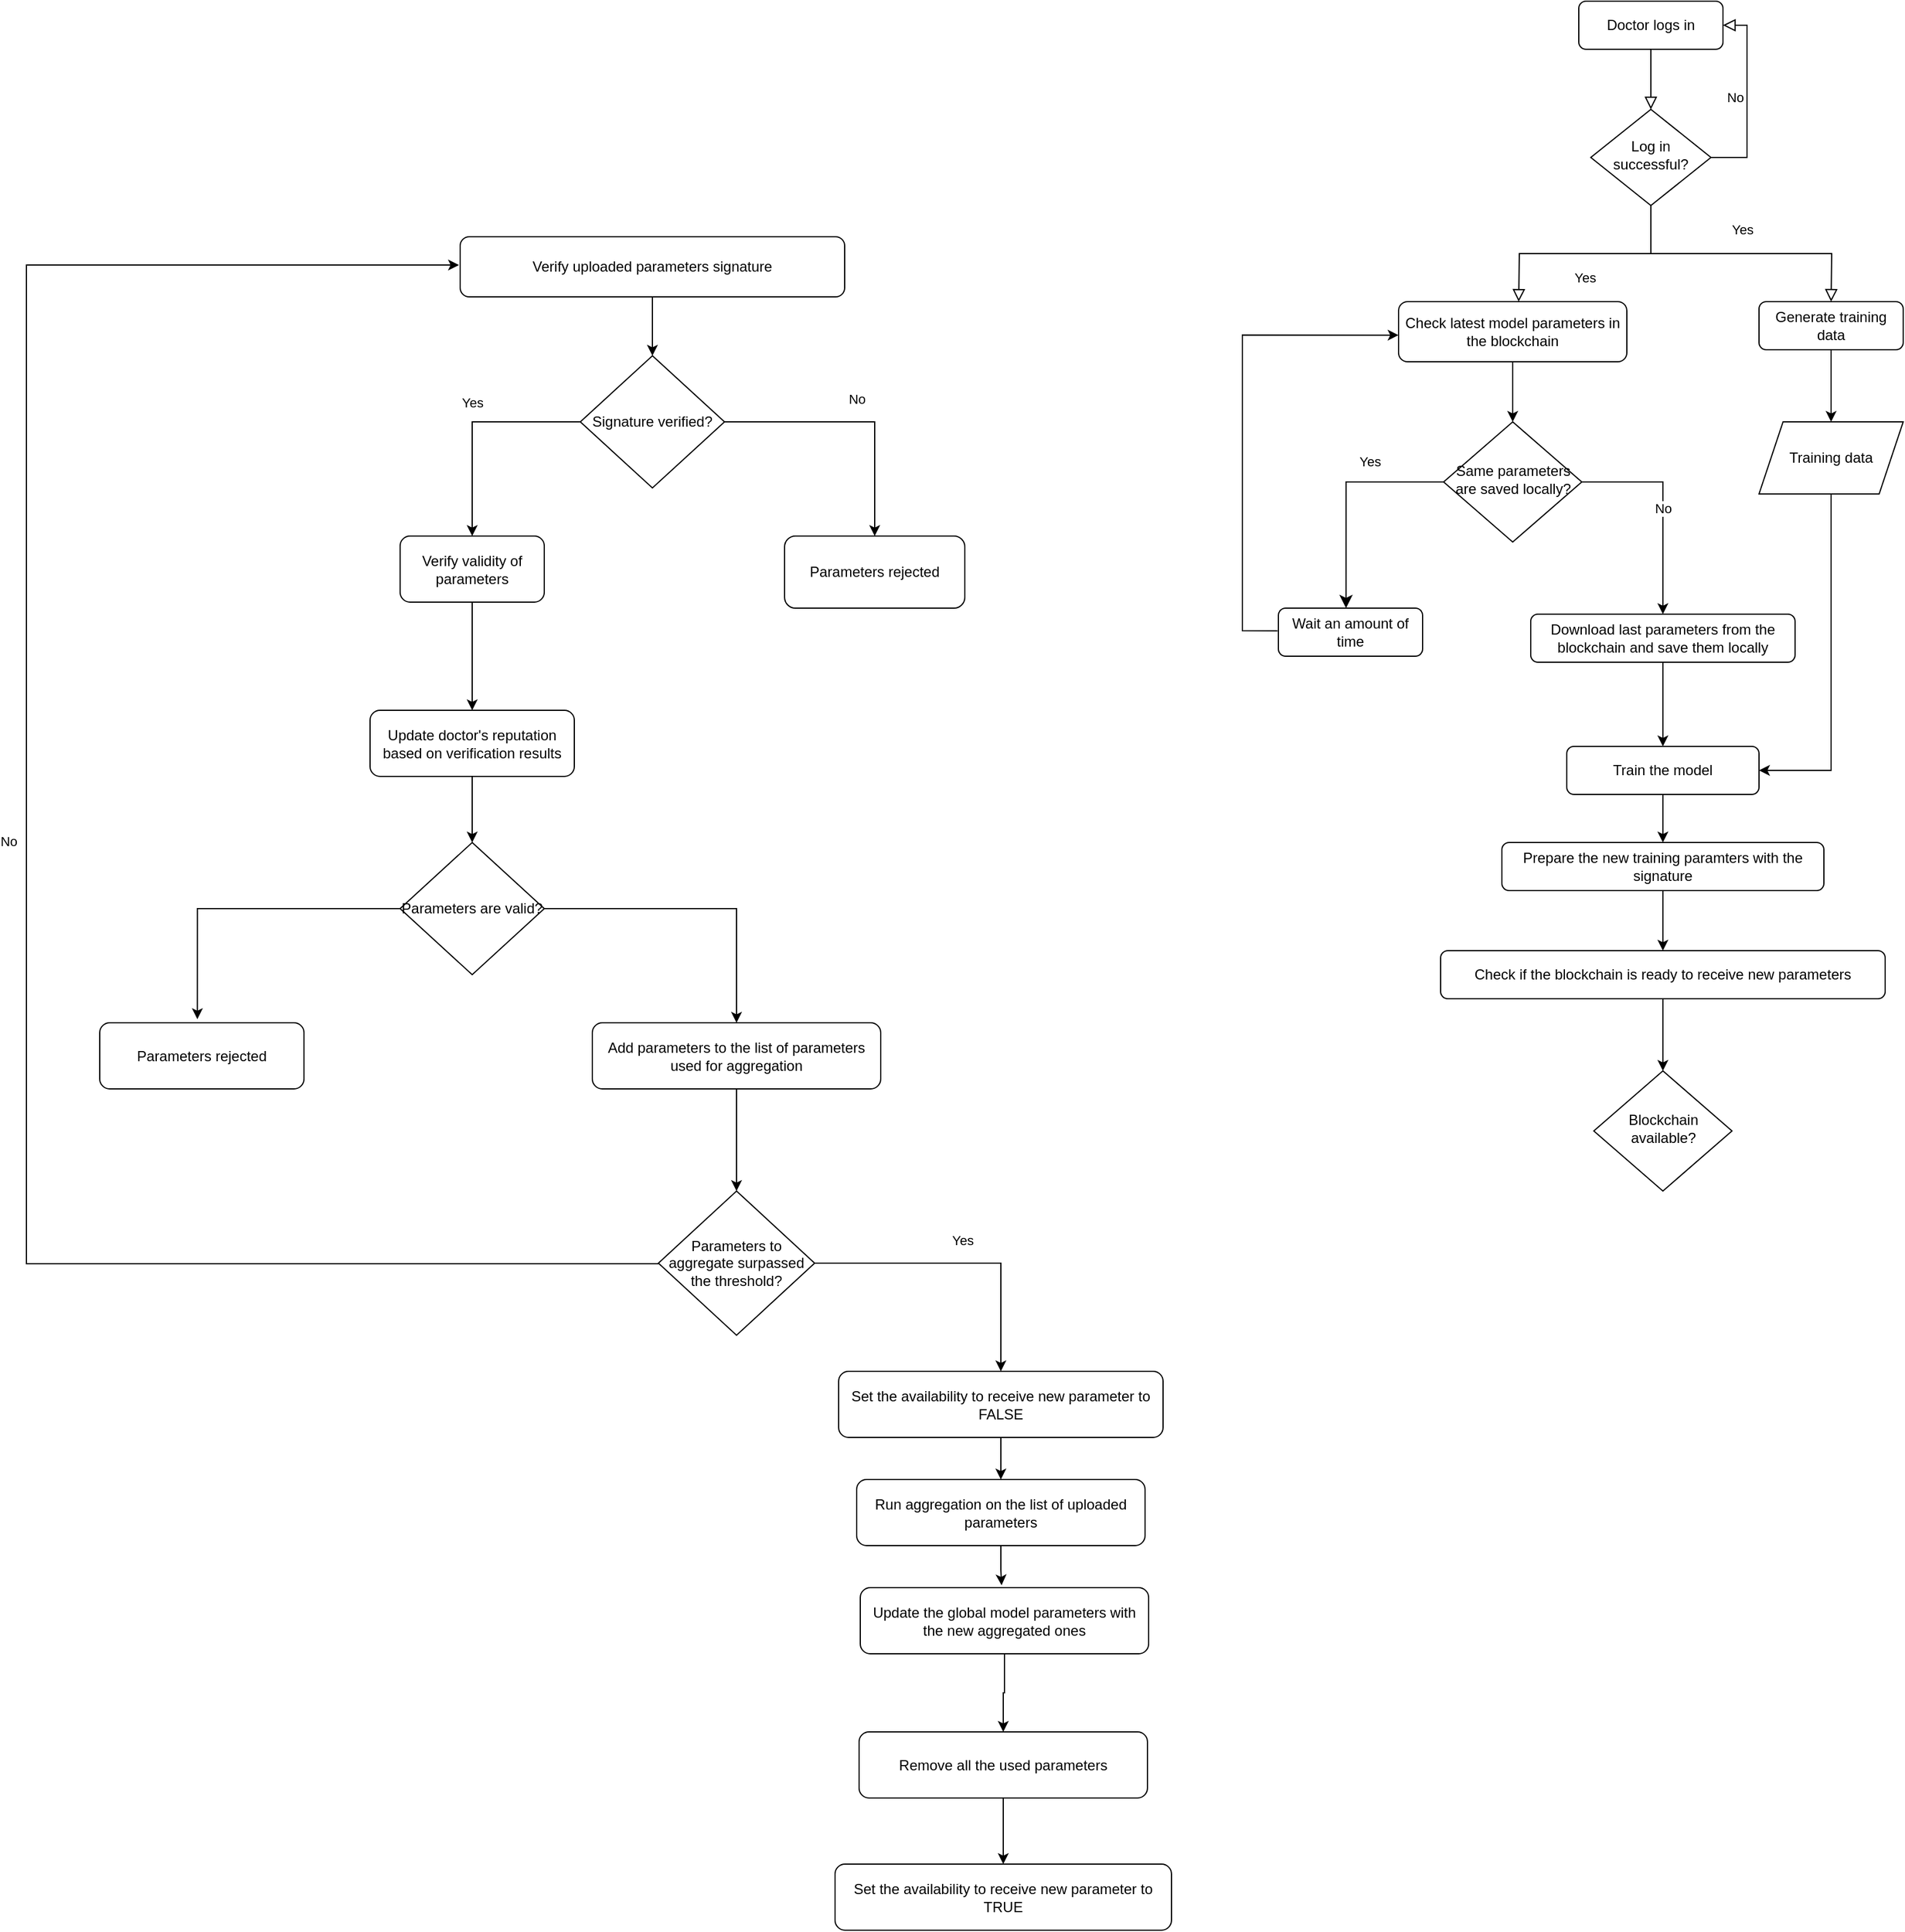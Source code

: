 <mxfile version="21.5.0" type="github">
  <diagram id="C5RBs43oDa-KdzZeNtuy" name="Page-1">
    <mxGraphModel dx="4522" dy="1520" grid="1" gridSize="10" guides="1" tooltips="1" connect="1" arrows="1" fold="1" page="1" pageScale="1" pageWidth="827" pageHeight="1169" math="0" shadow="0">
      <root>
        <mxCell id="WIyWlLk6GJQsqaUBKTNV-0" />
        <mxCell id="WIyWlLk6GJQsqaUBKTNV-1" parent="WIyWlLk6GJQsqaUBKTNV-0" />
        <mxCell id="WIyWlLk6GJQsqaUBKTNV-2" value="" style="rounded=0;html=1;jettySize=auto;orthogonalLoop=1;fontSize=11;endArrow=block;endFill=0;endSize=8;strokeWidth=1;shadow=0;labelBackgroundColor=none;edgeStyle=orthogonalEdgeStyle;" parent="WIyWlLk6GJQsqaUBKTNV-1" source="WIyWlLk6GJQsqaUBKTNV-3" target="WIyWlLk6GJQsqaUBKTNV-6" edge="1">
          <mxGeometry relative="1" as="geometry" />
        </mxCell>
        <mxCell id="WIyWlLk6GJQsqaUBKTNV-3" value="Doctor logs in" style="rounded=1;whiteSpace=wrap;html=1;fontSize=12;glass=0;strokeWidth=1;shadow=0;" parent="WIyWlLk6GJQsqaUBKTNV-1" vertex="1">
          <mxGeometry x="321" y="80" width="120" height="40" as="geometry" />
        </mxCell>
        <mxCell id="WIyWlLk6GJQsqaUBKTNV-4" value="Yes" style="rounded=0;html=1;jettySize=auto;orthogonalLoop=1;fontSize=11;endArrow=block;endFill=0;endSize=8;strokeWidth=1;shadow=0;labelBackgroundColor=none;edgeStyle=orthogonalEdgeStyle;exitX=0.5;exitY=1;exitDx=0;exitDy=0;" parent="WIyWlLk6GJQsqaUBKTNV-1" source="WIyWlLk6GJQsqaUBKTNV-6" edge="1">
          <mxGeometry y="20" relative="1" as="geometry">
            <mxPoint as="offset" />
            <mxPoint x="531" y="330" as="targetPoint" />
          </mxGeometry>
        </mxCell>
        <mxCell id="WIyWlLk6GJQsqaUBKTNV-5" value="No" style="edgeStyle=orthogonalEdgeStyle;rounded=0;html=1;jettySize=auto;orthogonalLoop=1;fontSize=11;endArrow=block;endFill=0;endSize=8;strokeWidth=1;shadow=0;labelBackgroundColor=none;entryX=1;entryY=0.5;entryDx=0;entryDy=0;" parent="WIyWlLk6GJQsqaUBKTNV-1" target="WIyWlLk6GJQsqaUBKTNV-3" edge="1">
          <mxGeometry y="10" relative="1" as="geometry">
            <mxPoint as="offset" />
            <mxPoint x="430.999" y="210.023" as="sourcePoint" />
            <mxPoint x="490.97" y="140" as="targetPoint" />
            <Array as="points">
              <mxPoint x="461" y="210" />
              <mxPoint x="461" y="100" />
            </Array>
          </mxGeometry>
        </mxCell>
        <mxCell id="WIyWlLk6GJQsqaUBKTNV-6" value="Log in successful?" style="rhombus;whiteSpace=wrap;html=1;shadow=0;fontFamily=Helvetica;fontSize=12;align=center;strokeWidth=1;spacing=6;spacingTop=-4;" parent="WIyWlLk6GJQsqaUBKTNV-1" vertex="1">
          <mxGeometry x="331" y="170" width="100" height="80" as="geometry" />
        </mxCell>
        <mxCell id="_AjF4Cdxy0v_PtBoaZ_c-1" value="" style="edgeStyle=orthogonalEdgeStyle;rounded=0;orthogonalLoop=1;jettySize=auto;html=1;" edge="1" parent="WIyWlLk6GJQsqaUBKTNV-1" source="WIyWlLk6GJQsqaUBKTNV-12" target="_AjF4Cdxy0v_PtBoaZ_c-0">
          <mxGeometry relative="1" as="geometry" />
        </mxCell>
        <mxCell id="WIyWlLk6GJQsqaUBKTNV-12" value="Generate training data" style="rounded=1;whiteSpace=wrap;html=1;fontSize=12;glass=0;strokeWidth=1;shadow=0;" parent="WIyWlLk6GJQsqaUBKTNV-1" vertex="1">
          <mxGeometry x="471" y="330" width="120" height="40" as="geometry" />
        </mxCell>
        <mxCell id="_AjF4Cdxy0v_PtBoaZ_c-24" style="edgeStyle=orthogonalEdgeStyle;rounded=0;orthogonalLoop=1;jettySize=auto;html=1;entryX=1;entryY=0.5;entryDx=0;entryDy=0;" edge="1" parent="WIyWlLk6GJQsqaUBKTNV-1" source="_AjF4Cdxy0v_PtBoaZ_c-0" target="_AjF4Cdxy0v_PtBoaZ_c-22">
          <mxGeometry relative="1" as="geometry" />
        </mxCell>
        <mxCell id="_AjF4Cdxy0v_PtBoaZ_c-0" value="Training data" style="shape=parallelogram;perimeter=parallelogramPerimeter;whiteSpace=wrap;html=1;fixedSize=1;" vertex="1" parent="WIyWlLk6GJQsqaUBKTNV-1">
          <mxGeometry x="471" y="430" width="120" height="60" as="geometry" />
        </mxCell>
        <mxCell id="_AjF4Cdxy0v_PtBoaZ_c-7" value="" style="edgeStyle=orthogonalEdgeStyle;rounded=0;orthogonalLoop=1;jettySize=auto;html=1;" edge="1" parent="WIyWlLk6GJQsqaUBKTNV-1" source="_AjF4Cdxy0v_PtBoaZ_c-2" target="_AjF4Cdxy0v_PtBoaZ_c-6">
          <mxGeometry relative="1" as="geometry" />
        </mxCell>
        <mxCell id="_AjF4Cdxy0v_PtBoaZ_c-2" value="Check latest model parameters in the blockchain" style="rounded=1;whiteSpace=wrap;html=1;fontSize=12;glass=0;strokeWidth=1;shadow=0;" vertex="1" parent="WIyWlLk6GJQsqaUBKTNV-1">
          <mxGeometry x="171" y="330" width="190" height="50" as="geometry" />
        </mxCell>
        <mxCell id="_AjF4Cdxy0v_PtBoaZ_c-20" value="No" style="edgeStyle=orthogonalEdgeStyle;rounded=0;orthogonalLoop=1;jettySize=auto;html=1;entryX=0.5;entryY=0;entryDx=0;entryDy=0;exitX=1;exitY=0.5;exitDx=0;exitDy=0;" edge="1" parent="WIyWlLk6GJQsqaUBKTNV-1" source="_AjF4Cdxy0v_PtBoaZ_c-6" target="_AjF4Cdxy0v_PtBoaZ_c-18">
          <mxGeometry relative="1" as="geometry">
            <mxPoint x="401" y="530" as="targetPoint" />
          </mxGeometry>
        </mxCell>
        <mxCell id="_AjF4Cdxy0v_PtBoaZ_c-6" value="Same parameters are saved locally?" style="rhombus;whiteSpace=wrap;html=1;shadow=0;fontFamily=Helvetica;fontSize=12;align=center;strokeWidth=1;spacing=6;spacingTop=-4;" vertex="1" parent="WIyWlLk6GJQsqaUBKTNV-1">
          <mxGeometry x="208.5" y="430" width="115" height="100" as="geometry" />
        </mxCell>
        <mxCell id="_AjF4Cdxy0v_PtBoaZ_c-15" style="edgeStyle=orthogonalEdgeStyle;rounded=0;orthogonalLoop=1;jettySize=auto;html=1;exitX=-0.006;exitY=0.471;exitDx=0;exitDy=0;exitPerimeter=0;" edge="1" parent="WIyWlLk6GJQsqaUBKTNV-1" source="_AjF4Cdxy0v_PtBoaZ_c-8">
          <mxGeometry relative="1" as="geometry">
            <mxPoint x="60.99" y="602.5" as="sourcePoint" />
            <mxPoint x="171" y="357.82" as="targetPoint" />
            <Array as="points">
              <mxPoint x="41" y="604" />
              <mxPoint x="41" y="358" />
            </Array>
          </mxGeometry>
        </mxCell>
        <mxCell id="_AjF4Cdxy0v_PtBoaZ_c-8" value="Wait an amount of time" style="rounded=1;whiteSpace=wrap;html=1;fontSize=12;glass=0;strokeWidth=1;shadow=0;" vertex="1" parent="WIyWlLk6GJQsqaUBKTNV-1">
          <mxGeometry x="71" y="585" width="120" height="40" as="geometry" />
        </mxCell>
        <mxCell id="_AjF4Cdxy0v_PtBoaZ_c-12" value="Yes" style="rounded=0;html=1;jettySize=auto;orthogonalLoop=1;fontSize=11;endArrow=classic;endFill=1;endSize=8;strokeWidth=1;shadow=0;labelBackgroundColor=none;edgeStyle=orthogonalEdgeStyle;exitX=0;exitY=0.5;exitDx=0;exitDy=0;entryX=0.469;entryY=0;entryDx=0;entryDy=0;entryPerimeter=0;labelPosition=center;verticalLabelPosition=top;align=center;verticalAlign=bottom;spacingBottom=20;" edge="1" parent="WIyWlLk6GJQsqaUBKTNV-1" source="_AjF4Cdxy0v_PtBoaZ_c-6" target="_AjF4Cdxy0v_PtBoaZ_c-8">
          <mxGeometry y="20" relative="1" as="geometry">
            <mxPoint as="offset" />
            <mxPoint x="20.47" y="480" as="sourcePoint" />
            <mxPoint x="170.47" y="560" as="targetPoint" />
          </mxGeometry>
        </mxCell>
        <mxCell id="_AjF4Cdxy0v_PtBoaZ_c-17" value="Yes" style="rounded=0;html=1;jettySize=auto;orthogonalLoop=1;fontSize=11;endArrow=block;endFill=0;endSize=8;strokeWidth=1;shadow=0;labelBackgroundColor=none;edgeStyle=orthogonalEdgeStyle;exitX=0.5;exitY=1;exitDx=0;exitDy=0;" edge="1" parent="WIyWlLk6GJQsqaUBKTNV-1" source="WIyWlLk6GJQsqaUBKTNV-6">
          <mxGeometry y="20" relative="1" as="geometry">
            <mxPoint as="offset" />
            <mxPoint x="121" y="250" as="sourcePoint" />
            <mxPoint x="271" y="330" as="targetPoint" />
          </mxGeometry>
        </mxCell>
        <mxCell id="_AjF4Cdxy0v_PtBoaZ_c-23" value="" style="edgeStyle=orthogonalEdgeStyle;rounded=0;orthogonalLoop=1;jettySize=auto;html=1;" edge="1" parent="WIyWlLk6GJQsqaUBKTNV-1" source="_AjF4Cdxy0v_PtBoaZ_c-18" target="_AjF4Cdxy0v_PtBoaZ_c-22">
          <mxGeometry relative="1" as="geometry" />
        </mxCell>
        <mxCell id="_AjF4Cdxy0v_PtBoaZ_c-18" value="Download last parameters from the blockchain and save them locally" style="rounded=1;whiteSpace=wrap;html=1;fontSize=12;glass=0;strokeWidth=1;shadow=0;" vertex="1" parent="WIyWlLk6GJQsqaUBKTNV-1">
          <mxGeometry x="281" y="590" width="220" height="40" as="geometry" />
        </mxCell>
        <mxCell id="_AjF4Cdxy0v_PtBoaZ_c-26" value="" style="edgeStyle=orthogonalEdgeStyle;rounded=0;orthogonalLoop=1;jettySize=auto;html=1;" edge="1" parent="WIyWlLk6GJQsqaUBKTNV-1" source="_AjF4Cdxy0v_PtBoaZ_c-63" target="_AjF4Cdxy0v_PtBoaZ_c-25">
          <mxGeometry relative="1" as="geometry" />
        </mxCell>
        <mxCell id="_AjF4Cdxy0v_PtBoaZ_c-22" value="Train the model" style="rounded=1;whiteSpace=wrap;html=1;fontSize=12;glass=0;strokeWidth=1;shadow=0;" vertex="1" parent="WIyWlLk6GJQsqaUBKTNV-1">
          <mxGeometry x="311" y="700" width="160" height="40" as="geometry" />
        </mxCell>
        <mxCell id="_AjF4Cdxy0v_PtBoaZ_c-62" value="" style="edgeStyle=orthogonalEdgeStyle;rounded=0;orthogonalLoop=1;jettySize=auto;html=1;" edge="1" parent="WIyWlLk6GJQsqaUBKTNV-1" source="_AjF4Cdxy0v_PtBoaZ_c-25" target="_AjF4Cdxy0v_PtBoaZ_c-61">
          <mxGeometry relative="1" as="geometry" />
        </mxCell>
        <mxCell id="_AjF4Cdxy0v_PtBoaZ_c-25" value="Check if the blockchain is ready to receive new parameters" style="rounded=1;whiteSpace=wrap;html=1;fontSize=12;glass=0;strokeWidth=1;shadow=0;" vertex="1" parent="WIyWlLk6GJQsqaUBKTNV-1">
          <mxGeometry x="206" y="870" width="370" height="40" as="geometry" />
        </mxCell>
        <mxCell id="_AjF4Cdxy0v_PtBoaZ_c-30" value="" style="edgeStyle=orthogonalEdgeStyle;rounded=0;orthogonalLoop=1;jettySize=auto;html=1;" edge="1" parent="WIyWlLk6GJQsqaUBKTNV-1" source="_AjF4Cdxy0v_PtBoaZ_c-27" target="_AjF4Cdxy0v_PtBoaZ_c-29">
          <mxGeometry relative="1" as="geometry" />
        </mxCell>
        <mxCell id="_AjF4Cdxy0v_PtBoaZ_c-27" value="Verify uploaded parameters signature" style="rounded=1;whiteSpace=wrap;html=1;fontSize=12;glass=0;strokeWidth=1;shadow=0;" vertex="1" parent="WIyWlLk6GJQsqaUBKTNV-1">
          <mxGeometry x="-610" y="276" width="320" height="50" as="geometry" />
        </mxCell>
        <mxCell id="_AjF4Cdxy0v_PtBoaZ_c-32" value="No" style="edgeStyle=orthogonalEdgeStyle;rounded=0;orthogonalLoop=1;jettySize=auto;html=1;labelPosition=center;verticalLabelPosition=top;align=center;verticalAlign=bottom;spacingBottom=10;" edge="1" parent="WIyWlLk6GJQsqaUBKTNV-1" source="_AjF4Cdxy0v_PtBoaZ_c-29" target="_AjF4Cdxy0v_PtBoaZ_c-31">
          <mxGeometry relative="1" as="geometry">
            <mxPoint x="-279.963" y="525" as="targetPoint" />
          </mxGeometry>
        </mxCell>
        <mxCell id="_AjF4Cdxy0v_PtBoaZ_c-34" value="Yes" style="edgeStyle=orthogonalEdgeStyle;rounded=0;orthogonalLoop=1;jettySize=auto;html=1;entryX=0.5;entryY=0;entryDx=0;entryDy=0;labelPosition=center;verticalLabelPosition=top;align=center;verticalAlign=bottom;spacingBottom=10;" edge="1" parent="WIyWlLk6GJQsqaUBKTNV-1" source="_AjF4Cdxy0v_PtBoaZ_c-29" target="_AjF4Cdxy0v_PtBoaZ_c-33">
          <mxGeometry relative="1" as="geometry" />
        </mxCell>
        <mxCell id="_AjF4Cdxy0v_PtBoaZ_c-29" value="Signature verified?" style="rhombus;whiteSpace=wrap;html=1;" vertex="1" parent="WIyWlLk6GJQsqaUBKTNV-1">
          <mxGeometry x="-510" y="375" width="120" height="110" as="geometry" />
        </mxCell>
        <mxCell id="_AjF4Cdxy0v_PtBoaZ_c-31" value="Parameters rejected" style="rounded=1;whiteSpace=wrap;html=1;" vertex="1" parent="WIyWlLk6GJQsqaUBKTNV-1">
          <mxGeometry x="-340" y="525" width="150" height="60" as="geometry" />
        </mxCell>
        <mxCell id="_AjF4Cdxy0v_PtBoaZ_c-38" value="" style="edgeStyle=orthogonalEdgeStyle;rounded=0;orthogonalLoop=1;jettySize=auto;html=1;entryX=0.5;entryY=0;entryDx=0;entryDy=0;" edge="1" parent="WIyWlLk6GJQsqaUBKTNV-1" source="_AjF4Cdxy0v_PtBoaZ_c-33" target="_AjF4Cdxy0v_PtBoaZ_c-39">
          <mxGeometry relative="1" as="geometry">
            <mxPoint x="-600" y="650.0" as="targetPoint" />
          </mxGeometry>
        </mxCell>
        <mxCell id="_AjF4Cdxy0v_PtBoaZ_c-33" value="Verify validity of parameters" style="rounded=1;whiteSpace=wrap;html=1;" vertex="1" parent="WIyWlLk6GJQsqaUBKTNV-1">
          <mxGeometry x="-660" y="525" width="120" height="55" as="geometry" />
        </mxCell>
        <mxCell id="_AjF4Cdxy0v_PtBoaZ_c-43" value="" style="edgeStyle=orthogonalEdgeStyle;rounded=0;orthogonalLoop=1;jettySize=auto;html=1;" edge="1" parent="WIyWlLk6GJQsqaUBKTNV-1" source="_AjF4Cdxy0v_PtBoaZ_c-39" target="_AjF4Cdxy0v_PtBoaZ_c-40">
          <mxGeometry relative="1" as="geometry" />
        </mxCell>
        <mxCell id="_AjF4Cdxy0v_PtBoaZ_c-39" value="Update doctor&#39;s reputation based on verification results" style="rounded=1;whiteSpace=wrap;html=1;" vertex="1" parent="WIyWlLk6GJQsqaUBKTNV-1">
          <mxGeometry x="-685" y="670" width="170" height="55" as="geometry" />
        </mxCell>
        <mxCell id="_AjF4Cdxy0v_PtBoaZ_c-44" style="edgeStyle=orthogonalEdgeStyle;rounded=0;orthogonalLoop=1;jettySize=auto;html=1;entryX=0.478;entryY=-0.055;entryDx=0;entryDy=0;entryPerimeter=0;exitX=0;exitY=0.5;exitDx=0;exitDy=0;" edge="1" parent="WIyWlLk6GJQsqaUBKTNV-1" source="_AjF4Cdxy0v_PtBoaZ_c-40" target="_AjF4Cdxy0v_PtBoaZ_c-42">
          <mxGeometry relative="1" as="geometry" />
        </mxCell>
        <mxCell id="_AjF4Cdxy0v_PtBoaZ_c-45" style="edgeStyle=orthogonalEdgeStyle;rounded=0;orthogonalLoop=1;jettySize=auto;html=1;exitX=1;exitY=0.5;exitDx=0;exitDy=0;entryX=0.5;entryY=0;entryDx=0;entryDy=0;" edge="1" parent="WIyWlLk6GJQsqaUBKTNV-1" source="_AjF4Cdxy0v_PtBoaZ_c-40" target="_AjF4Cdxy0v_PtBoaZ_c-41">
          <mxGeometry relative="1" as="geometry" />
        </mxCell>
        <mxCell id="_AjF4Cdxy0v_PtBoaZ_c-40" value="Parameters are valid?" style="rhombus;whiteSpace=wrap;html=1;" vertex="1" parent="WIyWlLk6GJQsqaUBKTNV-1">
          <mxGeometry x="-660" y="780" width="120" height="110" as="geometry" />
        </mxCell>
        <mxCell id="_AjF4Cdxy0v_PtBoaZ_c-48" value="" style="edgeStyle=orthogonalEdgeStyle;rounded=0;orthogonalLoop=1;jettySize=auto;html=1;" edge="1" parent="WIyWlLk6GJQsqaUBKTNV-1" source="_AjF4Cdxy0v_PtBoaZ_c-41" target="_AjF4Cdxy0v_PtBoaZ_c-47">
          <mxGeometry relative="1" as="geometry" />
        </mxCell>
        <mxCell id="_AjF4Cdxy0v_PtBoaZ_c-41" value="Add parameters to the list of parameters used for aggregation" style="rounded=1;whiteSpace=wrap;html=1;" vertex="1" parent="WIyWlLk6GJQsqaUBKTNV-1">
          <mxGeometry x="-500" y="930" width="240" height="55" as="geometry" />
        </mxCell>
        <mxCell id="_AjF4Cdxy0v_PtBoaZ_c-42" value="Parameters rejected" style="rounded=1;whiteSpace=wrap;html=1;" vertex="1" parent="WIyWlLk6GJQsqaUBKTNV-1">
          <mxGeometry x="-910" y="930" width="170" height="55" as="geometry" />
        </mxCell>
        <mxCell id="_AjF4Cdxy0v_PtBoaZ_c-50" value="Yes" style="edgeStyle=orthogonalEdgeStyle;rounded=0;orthogonalLoop=1;jettySize=auto;html=1;entryX=0.5;entryY=0;entryDx=0;entryDy=0;labelPosition=center;verticalLabelPosition=top;align=center;verticalAlign=bottom;spacingBottom=10;" edge="1" parent="WIyWlLk6GJQsqaUBKTNV-1" source="_AjF4Cdxy0v_PtBoaZ_c-47" target="_AjF4Cdxy0v_PtBoaZ_c-49">
          <mxGeometry relative="1" as="geometry" />
        </mxCell>
        <mxCell id="_AjF4Cdxy0v_PtBoaZ_c-47" value="Parameters to aggregate surpassed the threshold?" style="rhombus;whiteSpace=wrap;html=1;" vertex="1" parent="WIyWlLk6GJQsqaUBKTNV-1">
          <mxGeometry x="-445" y="1070" width="130" height="120" as="geometry" />
        </mxCell>
        <mxCell id="_AjF4Cdxy0v_PtBoaZ_c-55" value="" style="edgeStyle=orthogonalEdgeStyle;rounded=0;orthogonalLoop=1;jettySize=auto;html=1;" edge="1" parent="WIyWlLk6GJQsqaUBKTNV-1" source="_AjF4Cdxy0v_PtBoaZ_c-49" target="_AjF4Cdxy0v_PtBoaZ_c-54">
          <mxGeometry relative="1" as="geometry" />
        </mxCell>
        <mxCell id="_AjF4Cdxy0v_PtBoaZ_c-49" value="Set the availability to receive new parameter to FALSE" style="rounded=1;whiteSpace=wrap;html=1;" vertex="1" parent="WIyWlLk6GJQsqaUBKTNV-1">
          <mxGeometry x="-295" y="1220" width="270" height="55" as="geometry" />
        </mxCell>
        <mxCell id="_AjF4Cdxy0v_PtBoaZ_c-60" value="" style="edgeStyle=orthogonalEdgeStyle;rounded=0;orthogonalLoop=1;jettySize=auto;html=1;" edge="1" parent="WIyWlLk6GJQsqaUBKTNV-1" source="_AjF4Cdxy0v_PtBoaZ_c-51" target="_AjF4Cdxy0v_PtBoaZ_c-52">
          <mxGeometry relative="1" as="geometry" />
        </mxCell>
        <mxCell id="_AjF4Cdxy0v_PtBoaZ_c-51" value="Update the global model parameters with the new aggregated ones" style="rounded=1;whiteSpace=wrap;html=1;" vertex="1" parent="WIyWlLk6GJQsqaUBKTNV-1">
          <mxGeometry x="-277" y="1400" width="240" height="55" as="geometry" />
        </mxCell>
        <mxCell id="_AjF4Cdxy0v_PtBoaZ_c-58" value="" style="edgeStyle=orthogonalEdgeStyle;rounded=0;orthogonalLoop=1;jettySize=auto;html=1;" edge="1" parent="WIyWlLk6GJQsqaUBKTNV-1" source="_AjF4Cdxy0v_PtBoaZ_c-52" target="_AjF4Cdxy0v_PtBoaZ_c-53">
          <mxGeometry relative="1" as="geometry" />
        </mxCell>
        <mxCell id="_AjF4Cdxy0v_PtBoaZ_c-52" value="Remove all the used parameters" style="rounded=1;whiteSpace=wrap;html=1;" vertex="1" parent="WIyWlLk6GJQsqaUBKTNV-1">
          <mxGeometry x="-278" y="1520" width="240" height="55" as="geometry" />
        </mxCell>
        <mxCell id="_AjF4Cdxy0v_PtBoaZ_c-53" value="Set the availability to receive new parameter to TRUE" style="rounded=1;whiteSpace=wrap;html=1;" vertex="1" parent="WIyWlLk6GJQsqaUBKTNV-1">
          <mxGeometry x="-298" y="1630" width="280" height="55" as="geometry" />
        </mxCell>
        <mxCell id="_AjF4Cdxy0v_PtBoaZ_c-56" value="" style="edgeStyle=orthogonalEdgeStyle;rounded=0;orthogonalLoop=1;jettySize=auto;html=1;entryX=0.49;entryY=-0.036;entryDx=0;entryDy=0;entryPerimeter=0;" edge="1" parent="WIyWlLk6GJQsqaUBKTNV-1" source="_AjF4Cdxy0v_PtBoaZ_c-54" target="_AjF4Cdxy0v_PtBoaZ_c-51">
          <mxGeometry relative="1" as="geometry">
            <mxPoint x="-160" y="1390" as="targetPoint" />
          </mxGeometry>
        </mxCell>
        <mxCell id="_AjF4Cdxy0v_PtBoaZ_c-54" value="Run aggregation on the list of uploaded parameters" style="rounded=1;whiteSpace=wrap;html=1;" vertex="1" parent="WIyWlLk6GJQsqaUBKTNV-1">
          <mxGeometry x="-280" y="1310" width="240" height="55" as="geometry" />
        </mxCell>
        <mxCell id="_AjF4Cdxy0v_PtBoaZ_c-59" value="No" style="edgeStyle=orthogonalEdgeStyle;rounded=0;orthogonalLoop=1;jettySize=auto;html=1;entryX=0;entryY=0.25;entryDx=0;entryDy=0;labelPosition=center;verticalLabelPosition=top;align=center;verticalAlign=bottom;spacingBottom=10;exitX=0;exitY=0.504;exitDx=0;exitDy=0;spacingLeft=0;spacingRight=30;exitPerimeter=0;" edge="1" parent="WIyWlLk6GJQsqaUBKTNV-1" source="_AjF4Cdxy0v_PtBoaZ_c-47">
          <mxGeometry relative="1" as="geometry">
            <mxPoint x="-446" y="1132" as="sourcePoint" />
            <mxPoint x="-611" y="299.5" as="targetPoint" />
            <Array as="points">
              <mxPoint x="-971" y="1131" />
              <mxPoint x="-971" y="299" />
            </Array>
          </mxGeometry>
        </mxCell>
        <mxCell id="_AjF4Cdxy0v_PtBoaZ_c-61" value="Blockchain available?" style="rhombus;whiteSpace=wrap;html=1;shadow=0;fontFamily=Helvetica;fontSize=12;align=center;strokeWidth=1;spacing=6;spacingTop=-4;" vertex="1" parent="WIyWlLk6GJQsqaUBKTNV-1">
          <mxGeometry x="333.5" y="970" width="115" height="100" as="geometry" />
        </mxCell>
        <mxCell id="_AjF4Cdxy0v_PtBoaZ_c-64" value="" style="edgeStyle=orthogonalEdgeStyle;rounded=0;orthogonalLoop=1;jettySize=auto;html=1;" edge="1" parent="WIyWlLk6GJQsqaUBKTNV-1" source="_AjF4Cdxy0v_PtBoaZ_c-22" target="_AjF4Cdxy0v_PtBoaZ_c-63">
          <mxGeometry relative="1" as="geometry">
            <mxPoint x="391" y="740" as="sourcePoint" />
            <mxPoint x="391" y="860" as="targetPoint" />
          </mxGeometry>
        </mxCell>
        <mxCell id="_AjF4Cdxy0v_PtBoaZ_c-63" value="Prepare the new training paramters with the signature" style="rounded=1;whiteSpace=wrap;html=1;fontSize=12;glass=0;strokeWidth=1;shadow=0;" vertex="1" parent="WIyWlLk6GJQsqaUBKTNV-1">
          <mxGeometry x="257" y="780" width="268" height="40" as="geometry" />
        </mxCell>
      </root>
    </mxGraphModel>
  </diagram>
</mxfile>
